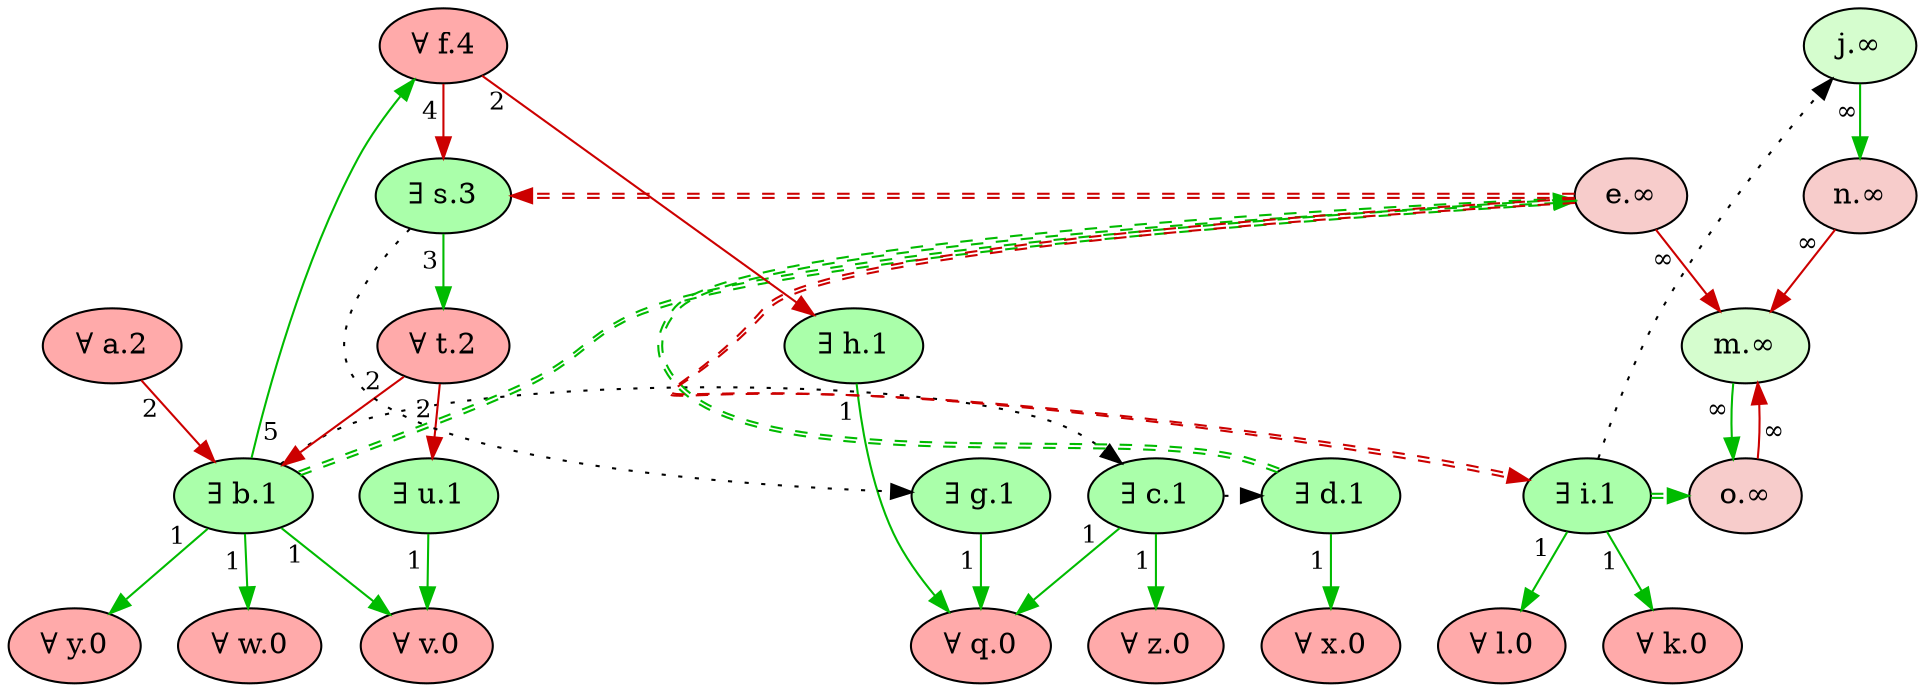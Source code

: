 digraph {
    // Node defaults can be set here if needed
    "v" [style="filled" fillcolor="#FFAAAA" label="∀ v.0" fontsize=14]
    "z" [style="filled" fillcolor="#FFAAAA" label="∀ z.0" fontsize=14]
    "y" [style="filled" fillcolor="#FFAAAA" label="∀ y.0" fontsize=14]
    "x" [style="filled" fillcolor="#FFAAAA" label="∀ x.0" fontsize=14]
    "w" [style="filled" fillcolor="#FFAAAA" label="∀ w.0" fontsize=14]
    "q" [style="filled" fillcolor="#FFAAAA" label="∀ q.0" fontsize=14]
    "l" [style="filled" fillcolor="#FFAAAA" label="∀ l.0" fontsize=14]
    "k" [style="filled" fillcolor="#FFAAAA" label="∀ k.0" fontsize=14]
    "u" [style="filled" fillcolor="#AAFFAA" label="∃ u.1" fontsize=14]
    "b" [style="filled" fillcolor="#AAFFAA" label="∃ b.1" fontsize=14]
    "c" [style="filled" fillcolor="#AAFFAA" label="∃ c.1" fontsize=14]
    "d" [style="filled" fillcolor="#AAFFAA" label="∃ d.1" fontsize=14]
    "i" [style="filled" fillcolor="#AAFFAA" label="∃ i.1" fontsize=14]
    "g" [style="filled" fillcolor="#AAFFAA" label="∃ g.1" fontsize=14]
    "h" [style="filled" fillcolor="#AAFFAA" label="∃ h.1" fontsize=14]
    "a" [style="filled" fillcolor="#FFAAAA" label="∀ a.2" fontsize=14]
    "t" [style="filled" fillcolor="#FFAAAA" label="∀ t.2" fontsize=14]
    "s" [style="filled" fillcolor="#AAFFAA" label="∃ s.3" fontsize=14]
    "f" [style="filled" fillcolor="#FFAAAA" label="∀ f.4" fontsize=14]
    "j" [style="filled" fillcolor="#d5fdce" label="j.∞" fontsize=14]
    "e" [style="filled" fillcolor="#f7cccb" label="e.∞" fontsize=14]
    "o" [style="filled" fillcolor="#f7cccb" label="o.∞" fontsize=14]
    "n" [style="filled" fillcolor="#f7cccb" label="n.∞" fontsize=14]
    "m" [style="filled" fillcolor="#d5fdce" label="m.∞" fontsize=14]
    edge[labeldistance=1.5 fontsize=12]
    "a" -> "b" [color="#CC0000" style="solid" dir="forward" taillabel="2" ]
    "t" -> "b" [color="#CC0000" style="solid" dir="forward" taillabel="2" ]
    "b" -> "c" [color="black" style="dotted" dir="forward" taillabel="" constraint=false]
    "c" -> "d" [color="black" style="dotted" dir="forward" taillabel="" constraint=false]
    "b" -> "e" [color="#00BB00:#00BB00" style="dashed" dir="forward" taillabel="" constraint=false]
    "d" -> "e" [color="#00BB00:#00BB00" style="dashed" dir="forward" taillabel="" constraint=false]
    "b" -> "f" [color="#00BB00" style="solid" dir="forward" taillabel="5" ]
    "s" -> "g" [color="black" style="dotted" dir="forward" taillabel="" constraint=false]
    "f" -> "h" [color="#CC0000" style="solid" dir="forward" taillabel="2" ]
    "e" -> "i" [color="#CC0000:#CC0000" style="dashed" dir="forward" taillabel="" constraint=false]
    "i" -> "j" [color="black" style="dotted" dir="forward" taillabel="" constraint=false]
    "i" -> "k" [color="#00BB00" style="solid" dir="forward" taillabel="1" ]
    "i" -> "l" [color="#00BB00" style="solid" dir="forward" taillabel="1" ]
    "e" -> "m" [color="#CC0000" style="solid" dir="forward" taillabel="∞" ]
    "o" -> "m" [color="#CC0000" style="solid" dir="forward" taillabel="∞" ]
    "n" -> "m" [color="#CC0000" style="solid" dir="forward" taillabel="∞" ]
    "j" -> "n" [color="#00BB00" style="solid" dir="forward" taillabel="∞" ]
    "i" -> "o" [color="#00BB00:#00BB00" style="dashed" dir="forward" taillabel="" constraint=false]
    "m" -> "o" [color="#00BB00" style="solid" dir="forward" taillabel="∞" ]
    "g" -> "q" [color="#00BB00" style="solid" dir="forward" taillabel="1" ]
    "h" -> "q" [color="#00BB00" style="solid" dir="forward" taillabel="1" ]
    "c" -> "q" [color="#00BB00" style="solid" dir="forward" taillabel="1" ]
    "e" -> "s" [color="#CC0000:#CC0000" style="dashed" dir="forward" taillabel="" constraint=false]
    "f" -> "s" [color="#CC0000" style="solid" dir="forward" taillabel="4" ]
    "s" -> "t" [color="#00BB00" style="solid" dir="forward" taillabel="3" ]
    "t" -> "u" [color="#CC0000" style="solid" dir="forward" taillabel="2" ]
    "b" -> "v" [color="#00BB00" style="solid" dir="forward" taillabel="1" ]
    "u" -> "v" [color="#00BB00" style="solid" dir="forward" taillabel="1" ]
    "b" -> "w" [color="#00BB00" style="solid" dir="forward" taillabel="1" ]
    "d" -> "x" [color="#00BB00" style="solid" dir="forward" taillabel="1" ]
    "b" -> "y" [color="#00BB00" style="solid" dir="forward" taillabel="1" ]
    "c" -> "z" [color="#00BB00" style="solid" dir="forward" taillabel="1" ]
    {rank = max v z y x w q l k}
    {rank = min f}
}